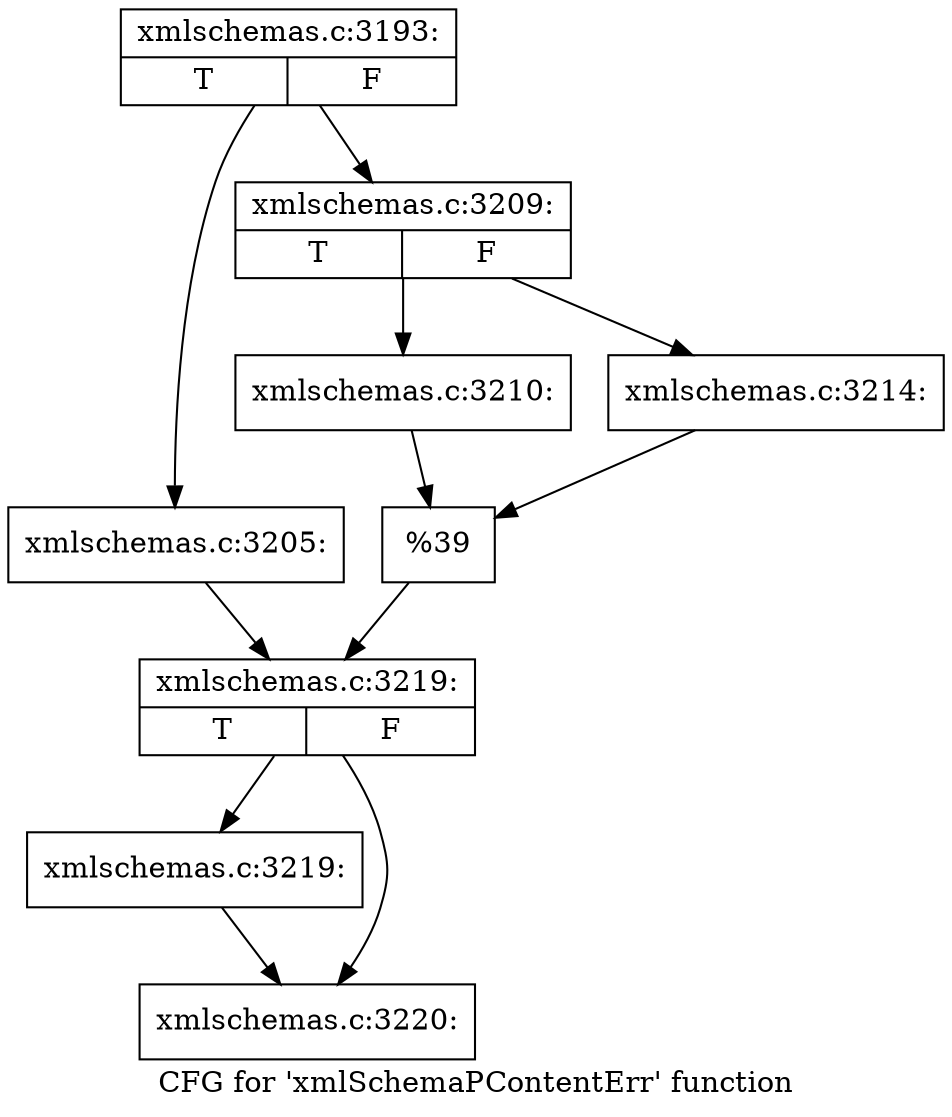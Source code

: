 digraph "CFG for 'xmlSchemaPContentErr' function" {
	label="CFG for 'xmlSchemaPContentErr' function";

	Node0x4d713e0 [shape=record,label="{xmlschemas.c:3193:|{<s0>T|<s1>F}}"];
	Node0x4d713e0 -> Node0x5003fc0;
	Node0x4d713e0 -> Node0x5004060;
	Node0x5003fc0 [shape=record,label="{xmlschemas.c:3205:}"];
	Node0x5003fc0 -> Node0x5004010;
	Node0x5004060 [shape=record,label="{xmlschemas.c:3209:|{<s0>T|<s1>F}}"];
	Node0x5004060 -> Node0x50049e0;
	Node0x5004060 -> Node0x5004a80;
	Node0x50049e0 [shape=record,label="{xmlschemas.c:3210:}"];
	Node0x50049e0 -> Node0x5004a30;
	Node0x5004a80 [shape=record,label="{xmlschemas.c:3214:}"];
	Node0x5004a80 -> Node0x5004a30;
	Node0x5004a30 [shape=record,label="{%39}"];
	Node0x5004a30 -> Node0x5004010;
	Node0x5004010 [shape=record,label="{xmlschemas.c:3219:|{<s0>T|<s1>F}}"];
	Node0x5004010 -> Node0x5005e20;
	Node0x5004010 -> Node0x5005e70;
	Node0x5005e20 [shape=record,label="{xmlschemas.c:3219:}"];
	Node0x5005e20 -> Node0x5005e70;
	Node0x5005e70 [shape=record,label="{xmlschemas.c:3220:}"];
}
